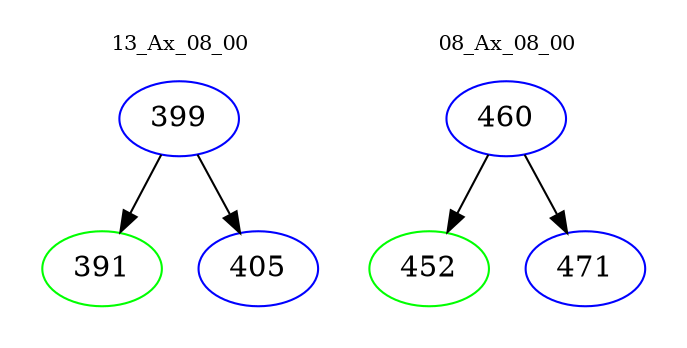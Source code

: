 digraph{
subgraph cluster_0 {
color = white
label = "13_Ax_08_00";
fontsize=10;
T0_399 [label="399", color="blue"]
T0_399 -> T0_391 [color="black"]
T0_391 [label="391", color="green"]
T0_399 -> T0_405 [color="black"]
T0_405 [label="405", color="blue"]
}
subgraph cluster_1 {
color = white
label = "08_Ax_08_00";
fontsize=10;
T1_460 [label="460", color="blue"]
T1_460 -> T1_452 [color="black"]
T1_452 [label="452", color="green"]
T1_460 -> T1_471 [color="black"]
T1_471 [label="471", color="blue"]
}
}
